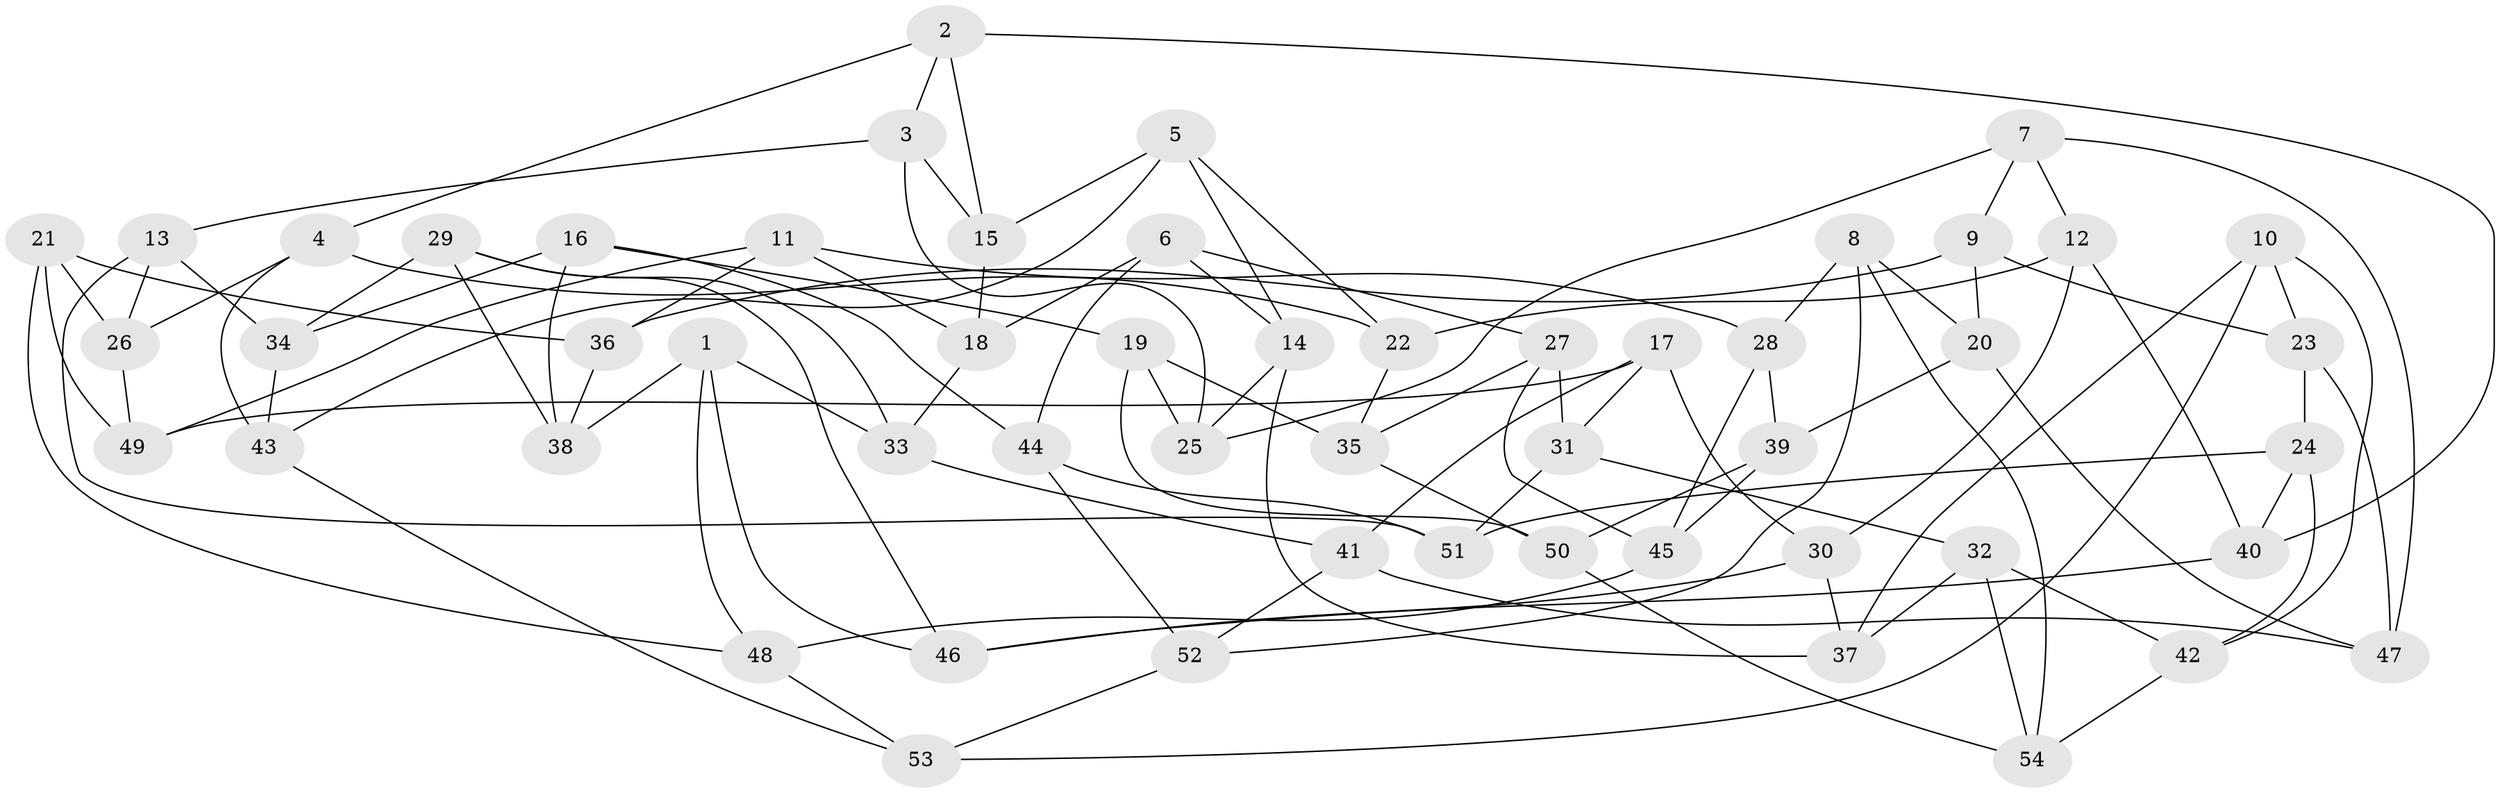 // Generated by graph-tools (version 1.1) at 2025/02/03/09/25 03:02:54]
// undirected, 54 vertices, 108 edges
graph export_dot {
graph [start="1"]
  node [color=gray90,style=filled];
  1;
  2;
  3;
  4;
  5;
  6;
  7;
  8;
  9;
  10;
  11;
  12;
  13;
  14;
  15;
  16;
  17;
  18;
  19;
  20;
  21;
  22;
  23;
  24;
  25;
  26;
  27;
  28;
  29;
  30;
  31;
  32;
  33;
  34;
  35;
  36;
  37;
  38;
  39;
  40;
  41;
  42;
  43;
  44;
  45;
  46;
  47;
  48;
  49;
  50;
  51;
  52;
  53;
  54;
  1 -- 48;
  1 -- 46;
  1 -- 33;
  1 -- 38;
  2 -- 3;
  2 -- 15;
  2 -- 40;
  2 -- 4;
  3 -- 25;
  3 -- 13;
  3 -- 15;
  4 -- 22;
  4 -- 43;
  4 -- 26;
  5 -- 43;
  5 -- 15;
  5 -- 22;
  5 -- 14;
  6 -- 27;
  6 -- 14;
  6 -- 44;
  6 -- 18;
  7 -- 12;
  7 -- 25;
  7 -- 9;
  7 -- 47;
  8 -- 52;
  8 -- 28;
  8 -- 54;
  8 -- 20;
  9 -- 20;
  9 -- 23;
  9 -- 36;
  10 -- 42;
  10 -- 53;
  10 -- 23;
  10 -- 37;
  11 -- 18;
  11 -- 49;
  11 -- 28;
  11 -- 36;
  12 -- 30;
  12 -- 22;
  12 -- 40;
  13 -- 34;
  13 -- 26;
  13 -- 51;
  14 -- 37;
  14 -- 25;
  15 -- 18;
  16 -- 19;
  16 -- 38;
  16 -- 44;
  16 -- 34;
  17 -- 41;
  17 -- 30;
  17 -- 49;
  17 -- 31;
  18 -- 33;
  19 -- 35;
  19 -- 50;
  19 -- 25;
  20 -- 39;
  20 -- 47;
  21 -- 26;
  21 -- 48;
  21 -- 49;
  21 -- 36;
  22 -- 35;
  23 -- 47;
  23 -- 24;
  24 -- 42;
  24 -- 40;
  24 -- 51;
  26 -- 49;
  27 -- 35;
  27 -- 45;
  27 -- 31;
  28 -- 45;
  28 -- 39;
  29 -- 38;
  29 -- 33;
  29 -- 34;
  29 -- 46;
  30 -- 37;
  30 -- 46;
  31 -- 51;
  31 -- 32;
  32 -- 54;
  32 -- 37;
  32 -- 42;
  33 -- 41;
  34 -- 43;
  35 -- 50;
  36 -- 38;
  39 -- 45;
  39 -- 50;
  40 -- 46;
  41 -- 52;
  41 -- 47;
  42 -- 54;
  43 -- 53;
  44 -- 51;
  44 -- 52;
  45 -- 48;
  48 -- 53;
  50 -- 54;
  52 -- 53;
}
